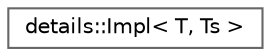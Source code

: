 digraph "Graphical Class Hierarchy"
{
 // INTERACTIVE_SVG=YES
 // LATEX_PDF_SIZE
  bgcolor="transparent";
  edge [fontname=Helvetica,fontsize=10,labelfontname=Helvetica,labelfontsize=10];
  node [fontname=Helvetica,fontsize=10,shape=box,height=0.2,width=0.4];
  rankdir="LR";
  Node0 [label="details::Impl\< T, Ts \>",height=0.2,width=0.4,color="grey40", fillcolor="white", style="filled",URL="$de/d05/structdetails_1_1_impl.html",tooltip=" "];
}
